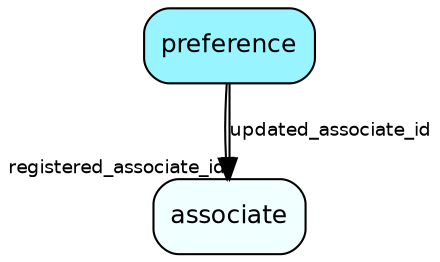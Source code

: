 digraph preference  {
node [shape = box style="rounded, filled" fontname = "Helvetica" fontsize = "12" ]
edge [fontname = "Helvetica" fontsize = "9"]

preference[fillcolor = "cadetblue1"]
associate[fillcolor = "azure1"]
preference -> associate [headlabel = "registered_associate_id"]
preference -> associate [label = "updated_associate_id"]
}
